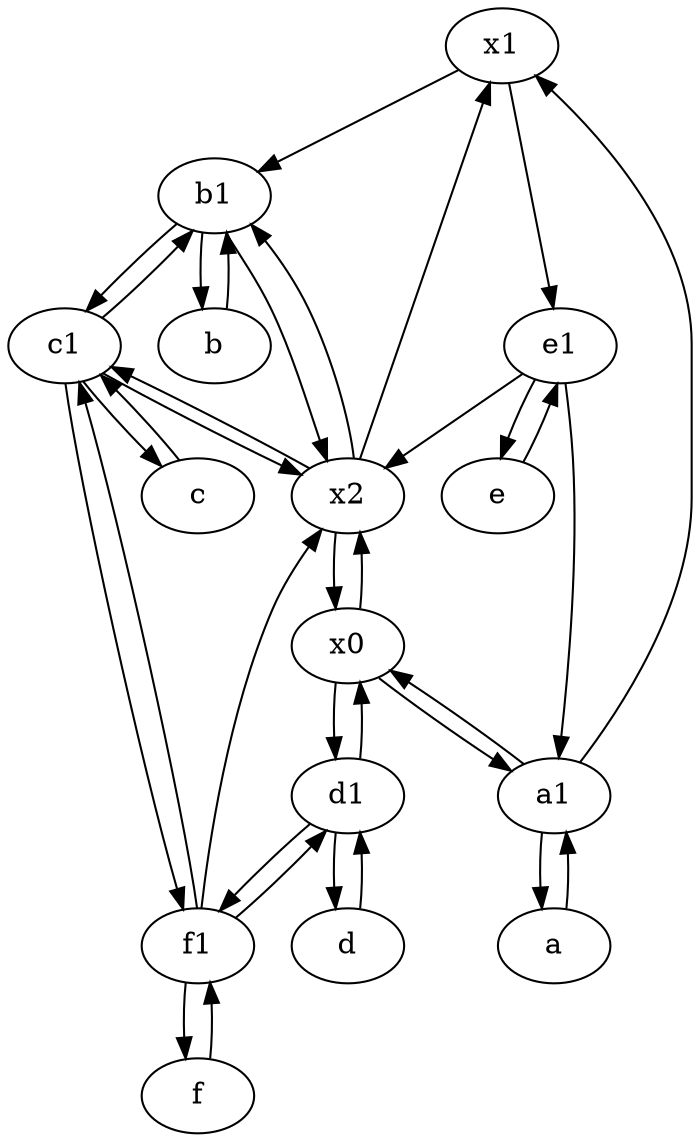 digraph  {
	x1;
	b1 [pos="45,20!"];
	e [pos="30,50!"];
	d [pos="20,30!"];
	f [pos="15,45!"];
	c1 [pos="30,15!"];
	a [pos="40,10!"];
	x0;
	d1 [pos="25,30!"];
	b [pos="50,20!"];
	x2;
	f1;
	e1 [pos="25,45!"];
	a1 [pos="40,15!"];
	c [pos="20,10!"];
	c1 -> c;
	x2 -> b1;
	b -> b1;
	x2 -> x0;
	a1 -> x1;
	x0 -> x2;
	d1 -> x0;
	x2 -> x1;
	a1 -> a;
	x0 -> d1;
	c1 -> x2;
	c -> c1;
	c1 -> b1;
	x1 -> b1;
	x0 -> a1;
	f1 -> c1;
	b1 -> b;
	f1 -> x2;
	f1 -> d1;
	c1 -> f1;
	e1 -> x2;
	d1 -> f1;
	f -> f1;
	d1 -> d;
	f1 -> f;
	e1 -> e;
	e -> e1;
	x1 -> e1;
	b1 -> c1;
	b1 -> x2;
	x2 -> c1;
	d -> d1;
	a -> a1;
	e1 -> a1;
	a1 -> x0;

	}